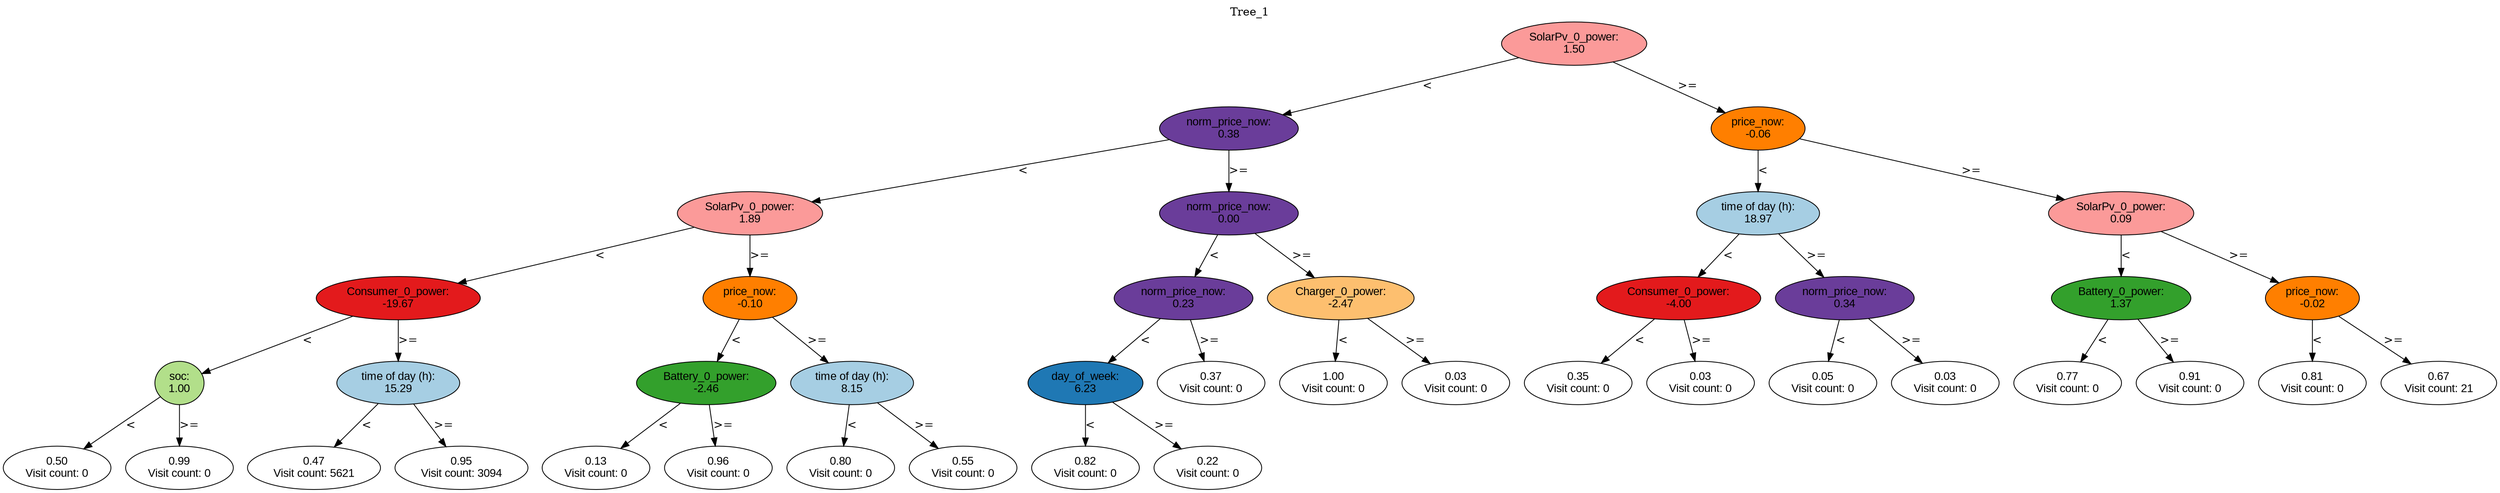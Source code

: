 digraph BST {
    node [fontname="Arial" style=filled colorscheme=paired12];
    0 [ label = "SolarPv_0_power:
1.50" fillcolor=5];
    1 [ label = "norm_price_now:
0.38" fillcolor=10];
    2 [ label = "SolarPv_0_power:
1.89" fillcolor=5];
    3 [ label = "Consumer_0_power:
-19.67" fillcolor=6];
    4 [ label = "soc:
1.00" fillcolor=3];
    5 [ label = "0.50
Visit count: 0" fillcolor=white];
    6 [ label = "0.99
Visit count: 0" fillcolor=white];
    7 [ label = "time of day (h):
15.29" fillcolor=1];
    8 [ label = "0.47
Visit count: 5621" fillcolor=white];
    9 [ label = "0.95
Visit count: 3094" fillcolor=white];
    10 [ label = "price_now:
-0.10" fillcolor=8];
    11 [ label = "Battery_0_power:
-2.46" fillcolor=4];
    12 [ label = "0.13
Visit count: 0" fillcolor=white];
    13 [ label = "0.96
Visit count: 0" fillcolor=white];
    14 [ label = "time of day (h):
8.15" fillcolor=1];
    15 [ label = "0.80
Visit count: 0" fillcolor=white];
    16 [ label = "0.55
Visit count: 0" fillcolor=white];
    17 [ label = "norm_price_now:
0.00" fillcolor=10];
    18 [ label = "norm_price_now:
0.23" fillcolor=10];
    19 [ label = "day_of_week:
6.23" fillcolor=2];
    20 [ label = "0.82
Visit count: 0" fillcolor=white];
    21 [ label = "0.22
Visit count: 0" fillcolor=white];
    22 [ label = "0.37
Visit count: 0" fillcolor=white];
    23 [ label = "Charger_0_power:
-2.47" fillcolor=7];
    24 [ label = "1.00
Visit count: 0" fillcolor=white];
    25 [ label = "0.03
Visit count: 0" fillcolor=white];
    26 [ label = "price_now:
-0.06" fillcolor=8];
    27 [ label = "time of day (h):
18.97" fillcolor=1];
    28 [ label = "Consumer_0_power:
-4.00" fillcolor=6];
    29 [ label = "0.35
Visit count: 0" fillcolor=white];
    30 [ label = "0.03
Visit count: 0" fillcolor=white];
    31 [ label = "norm_price_now:
0.34" fillcolor=10];
    32 [ label = "0.05
Visit count: 0" fillcolor=white];
    33 [ label = "0.03
Visit count: 0" fillcolor=white];
    34 [ label = "SolarPv_0_power:
0.09" fillcolor=5];
    35 [ label = "Battery_0_power:
1.37" fillcolor=4];
    36 [ label = "0.77
Visit count: 0" fillcolor=white];
    37 [ label = "0.91
Visit count: 0" fillcolor=white];
    38 [ label = "price_now:
-0.02" fillcolor=8];
    39 [ label = "0.81
Visit count: 0" fillcolor=white];
    40 [ label = "0.67
Visit count: 21" fillcolor=white];

    0  -> 1[ label = "<"];
    0  -> 26[ label = ">="];
    1  -> 2[ label = "<"];
    1  -> 17[ label = ">="];
    2  -> 3[ label = "<"];
    2  -> 10[ label = ">="];
    3  -> 4[ label = "<"];
    3  -> 7[ label = ">="];
    4  -> 5[ label = "<"];
    4  -> 6[ label = ">="];
    7  -> 8[ label = "<"];
    7  -> 9[ label = ">="];
    10  -> 11[ label = "<"];
    10  -> 14[ label = ">="];
    11  -> 12[ label = "<"];
    11  -> 13[ label = ">="];
    14  -> 15[ label = "<"];
    14  -> 16[ label = ">="];
    17  -> 18[ label = "<"];
    17  -> 23[ label = ">="];
    18  -> 19[ label = "<"];
    18  -> 22[ label = ">="];
    19  -> 20[ label = "<"];
    19  -> 21[ label = ">="];
    23  -> 24[ label = "<"];
    23  -> 25[ label = ">="];
    26  -> 27[ label = "<"];
    26  -> 34[ label = ">="];
    27  -> 28[ label = "<"];
    27  -> 31[ label = ">="];
    28  -> 29[ label = "<"];
    28  -> 30[ label = ">="];
    31  -> 32[ label = "<"];
    31  -> 33[ label = ">="];
    34  -> 35[ label = "<"];
    34  -> 38[ label = ">="];
    35  -> 36[ label = "<"];
    35  -> 37[ label = ">="];
    38  -> 39[ label = "<"];
    38  -> 40[ label = ">="];

    labelloc="t";
    label="Tree_1";
}